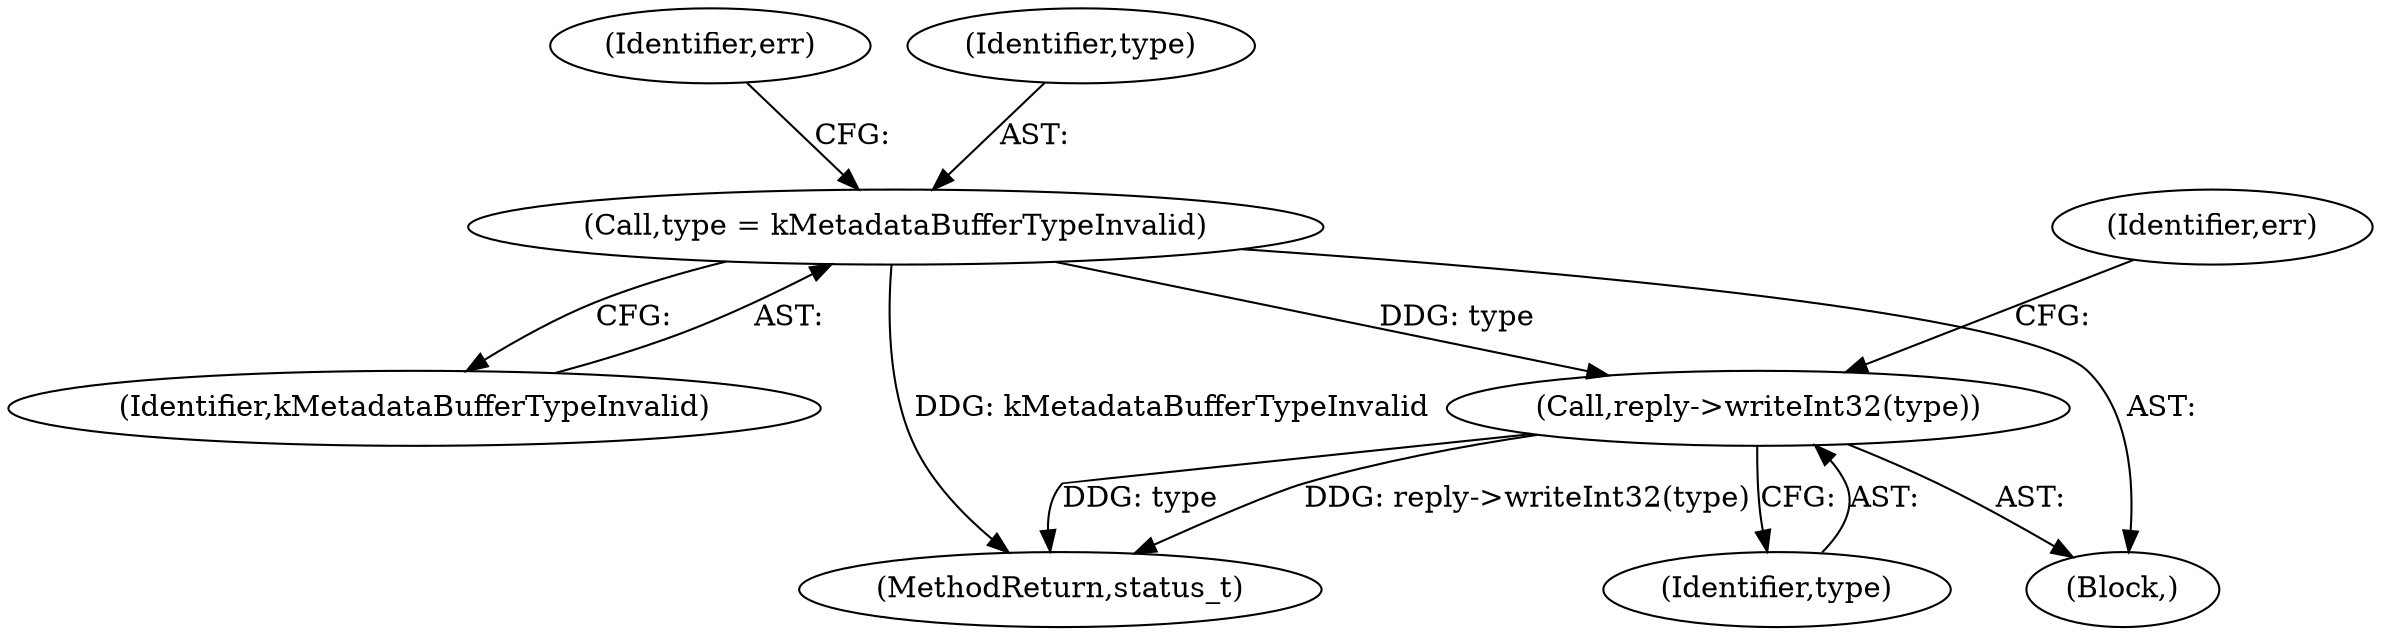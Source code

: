 digraph "0_Android_0bb5ced60304da7f61478ffd359e7ba65d72f181@API" {
"1000966" [label="(Call,reply->writeInt32(type))"];
"1000954" [label="(Call,type = kMetadataBufferTypeInvalid)"];
"1000969" [label="(Identifier,err)"];
"1000932" [label="(Block,)"];
"1000967" [label="(Identifier,type)"];
"1000954" [label="(Call,type = kMetadataBufferTypeInvalid)"];
"1000966" [label="(Call,reply->writeInt32(type))"];
"1000959" [label="(Identifier,err)"];
"1000955" [label="(Identifier,type)"];
"1001337" [label="(MethodReturn,status_t)"];
"1000956" [label="(Identifier,kMetadataBufferTypeInvalid)"];
"1000966" -> "1000932"  [label="AST: "];
"1000966" -> "1000967"  [label="CFG: "];
"1000967" -> "1000966"  [label="AST: "];
"1000969" -> "1000966"  [label="CFG: "];
"1000966" -> "1001337"  [label="DDG: type"];
"1000966" -> "1001337"  [label="DDG: reply->writeInt32(type)"];
"1000954" -> "1000966"  [label="DDG: type"];
"1000954" -> "1000932"  [label="AST: "];
"1000954" -> "1000956"  [label="CFG: "];
"1000955" -> "1000954"  [label="AST: "];
"1000956" -> "1000954"  [label="AST: "];
"1000959" -> "1000954"  [label="CFG: "];
"1000954" -> "1001337"  [label="DDG: kMetadataBufferTypeInvalid"];
}
